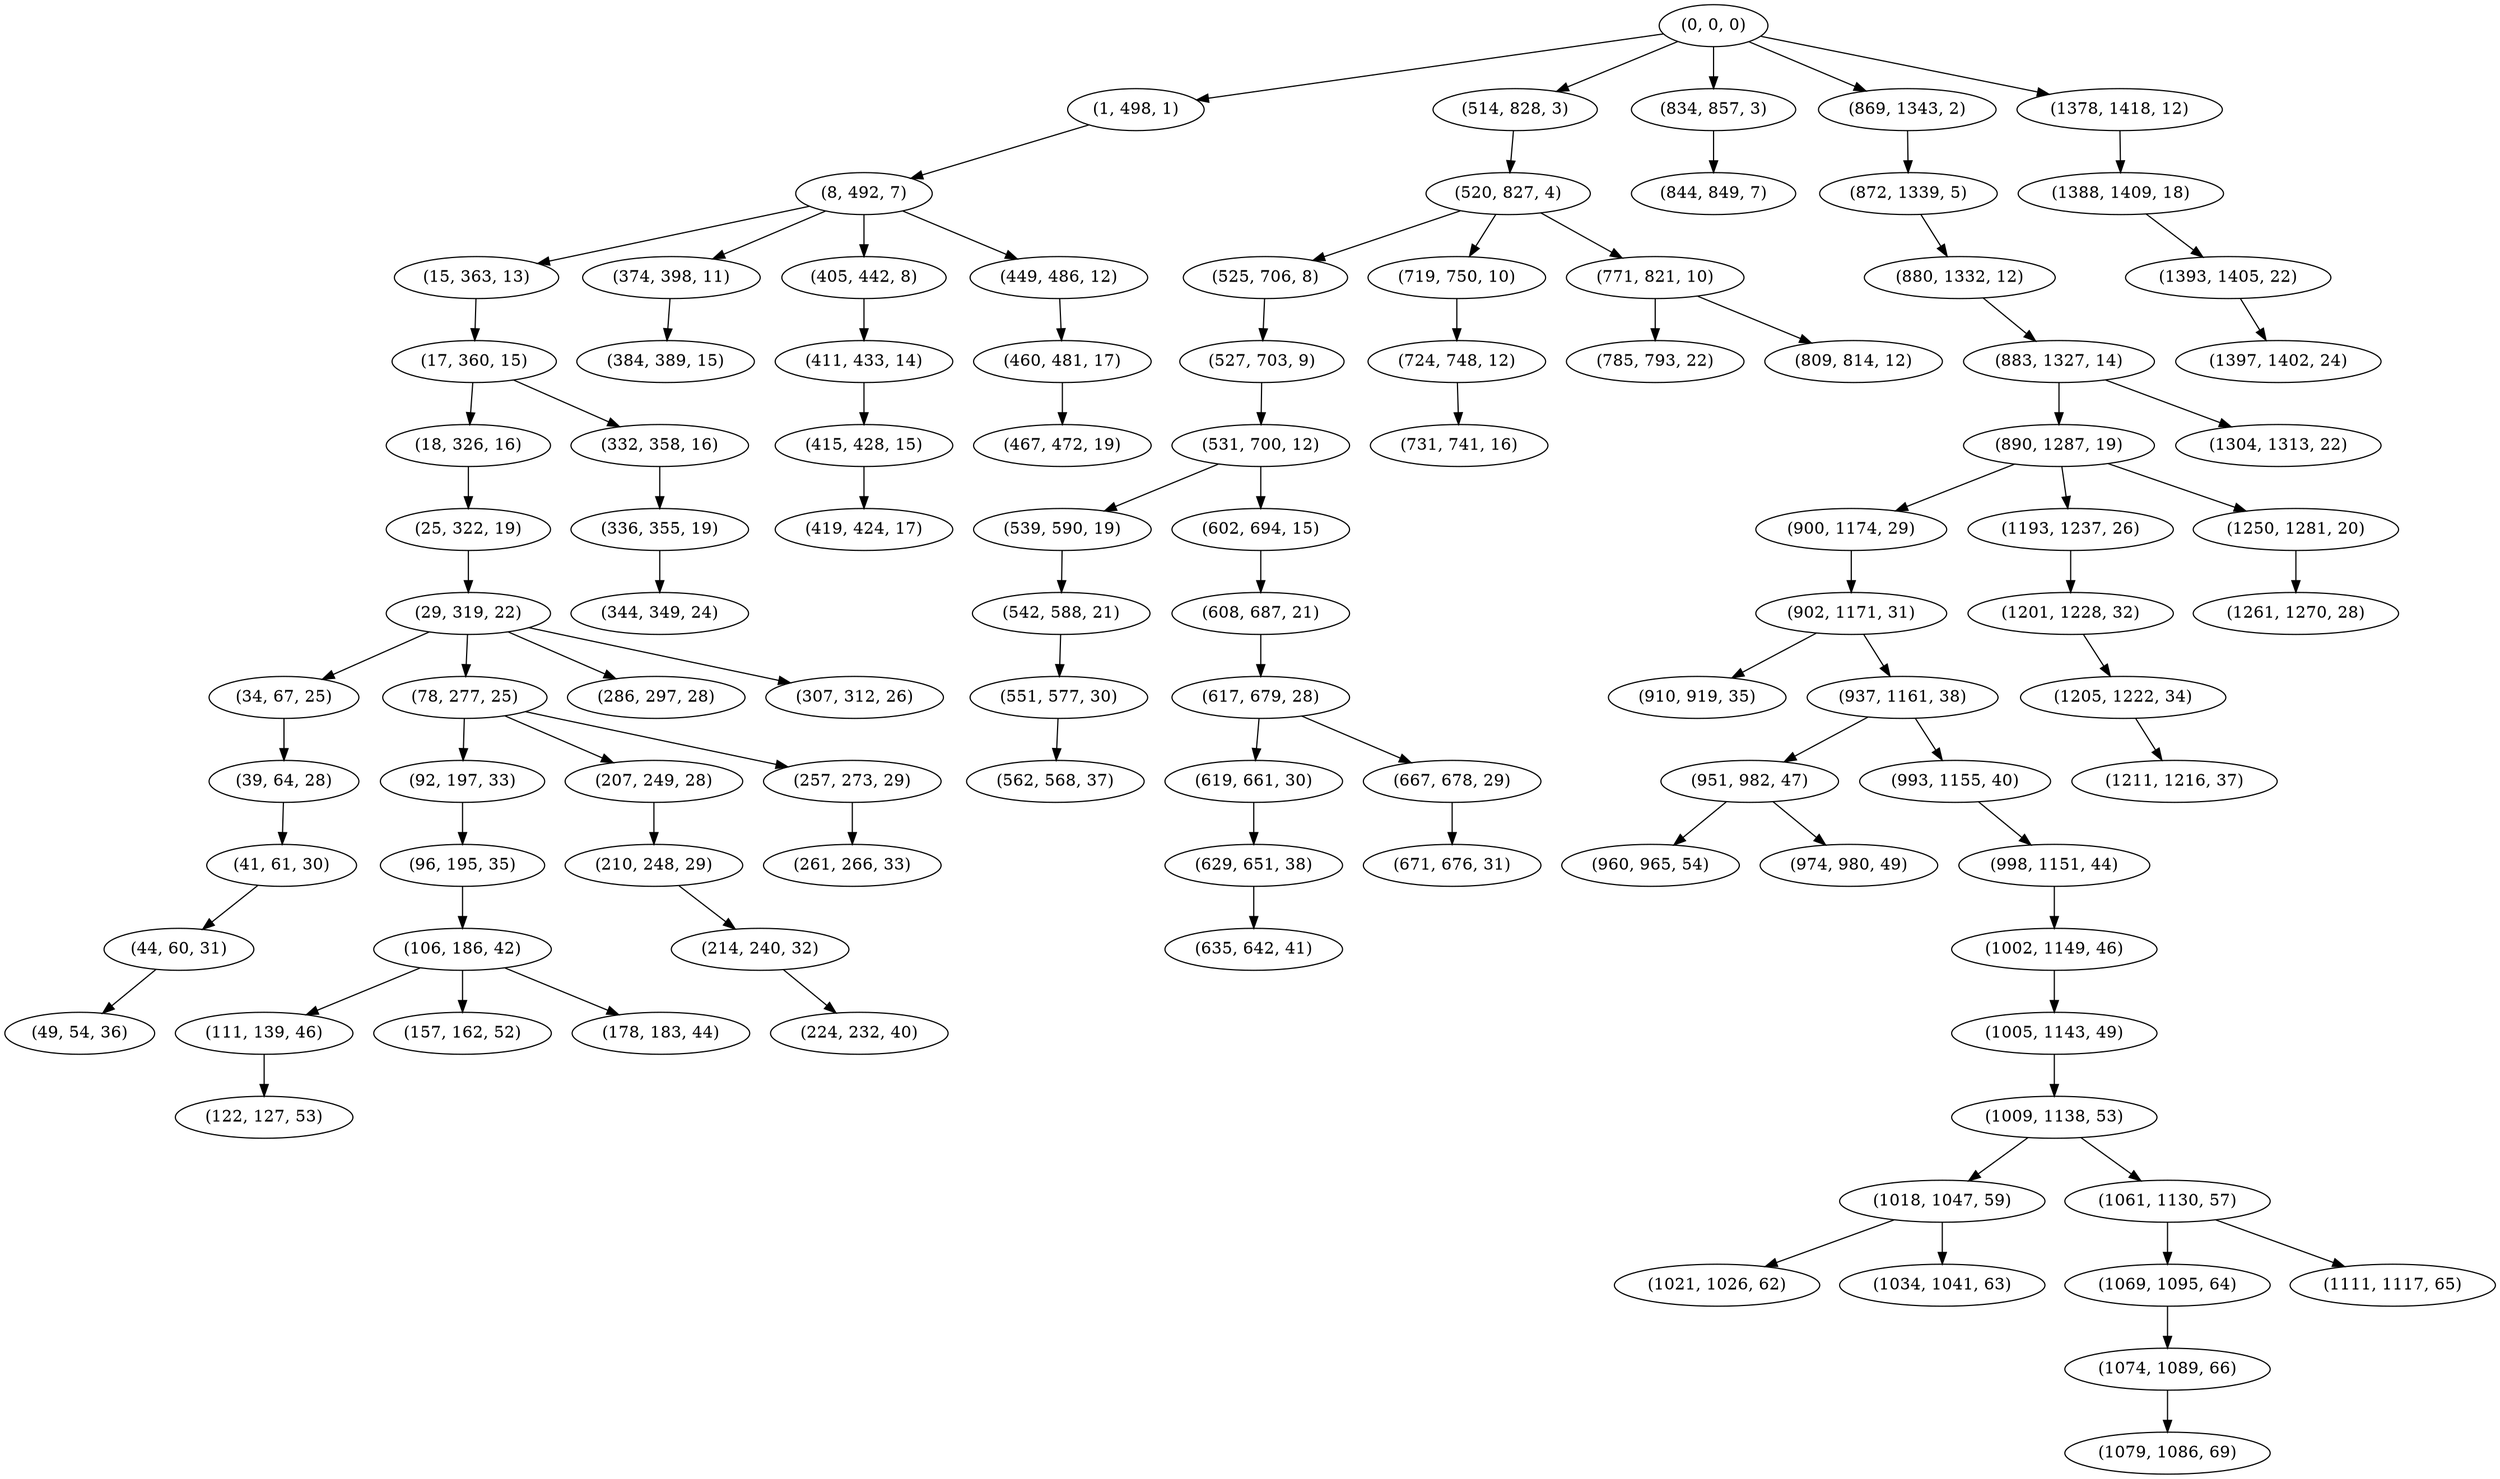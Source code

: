 digraph tree {
    "(0, 0, 0)";
    "(1, 498, 1)";
    "(8, 492, 7)";
    "(15, 363, 13)";
    "(17, 360, 15)";
    "(18, 326, 16)";
    "(25, 322, 19)";
    "(29, 319, 22)";
    "(34, 67, 25)";
    "(39, 64, 28)";
    "(41, 61, 30)";
    "(44, 60, 31)";
    "(49, 54, 36)";
    "(78, 277, 25)";
    "(92, 197, 33)";
    "(96, 195, 35)";
    "(106, 186, 42)";
    "(111, 139, 46)";
    "(122, 127, 53)";
    "(157, 162, 52)";
    "(178, 183, 44)";
    "(207, 249, 28)";
    "(210, 248, 29)";
    "(214, 240, 32)";
    "(224, 232, 40)";
    "(257, 273, 29)";
    "(261, 266, 33)";
    "(286, 297, 28)";
    "(307, 312, 26)";
    "(332, 358, 16)";
    "(336, 355, 19)";
    "(344, 349, 24)";
    "(374, 398, 11)";
    "(384, 389, 15)";
    "(405, 442, 8)";
    "(411, 433, 14)";
    "(415, 428, 15)";
    "(419, 424, 17)";
    "(449, 486, 12)";
    "(460, 481, 17)";
    "(467, 472, 19)";
    "(514, 828, 3)";
    "(520, 827, 4)";
    "(525, 706, 8)";
    "(527, 703, 9)";
    "(531, 700, 12)";
    "(539, 590, 19)";
    "(542, 588, 21)";
    "(551, 577, 30)";
    "(562, 568, 37)";
    "(602, 694, 15)";
    "(608, 687, 21)";
    "(617, 679, 28)";
    "(619, 661, 30)";
    "(629, 651, 38)";
    "(635, 642, 41)";
    "(667, 678, 29)";
    "(671, 676, 31)";
    "(719, 750, 10)";
    "(724, 748, 12)";
    "(731, 741, 16)";
    "(771, 821, 10)";
    "(785, 793, 22)";
    "(809, 814, 12)";
    "(834, 857, 3)";
    "(844, 849, 7)";
    "(869, 1343, 2)";
    "(872, 1339, 5)";
    "(880, 1332, 12)";
    "(883, 1327, 14)";
    "(890, 1287, 19)";
    "(900, 1174, 29)";
    "(902, 1171, 31)";
    "(910, 919, 35)";
    "(937, 1161, 38)";
    "(951, 982, 47)";
    "(960, 965, 54)";
    "(974, 980, 49)";
    "(993, 1155, 40)";
    "(998, 1151, 44)";
    "(1002, 1149, 46)";
    "(1005, 1143, 49)";
    "(1009, 1138, 53)";
    "(1018, 1047, 59)";
    "(1021, 1026, 62)";
    "(1034, 1041, 63)";
    "(1061, 1130, 57)";
    "(1069, 1095, 64)";
    "(1074, 1089, 66)";
    "(1079, 1086, 69)";
    "(1111, 1117, 65)";
    "(1193, 1237, 26)";
    "(1201, 1228, 32)";
    "(1205, 1222, 34)";
    "(1211, 1216, 37)";
    "(1250, 1281, 20)";
    "(1261, 1270, 28)";
    "(1304, 1313, 22)";
    "(1378, 1418, 12)";
    "(1388, 1409, 18)";
    "(1393, 1405, 22)";
    "(1397, 1402, 24)";
    "(0, 0, 0)" -> "(1, 498, 1)";
    "(0, 0, 0)" -> "(514, 828, 3)";
    "(0, 0, 0)" -> "(834, 857, 3)";
    "(0, 0, 0)" -> "(869, 1343, 2)";
    "(0, 0, 0)" -> "(1378, 1418, 12)";
    "(1, 498, 1)" -> "(8, 492, 7)";
    "(8, 492, 7)" -> "(15, 363, 13)";
    "(8, 492, 7)" -> "(374, 398, 11)";
    "(8, 492, 7)" -> "(405, 442, 8)";
    "(8, 492, 7)" -> "(449, 486, 12)";
    "(15, 363, 13)" -> "(17, 360, 15)";
    "(17, 360, 15)" -> "(18, 326, 16)";
    "(17, 360, 15)" -> "(332, 358, 16)";
    "(18, 326, 16)" -> "(25, 322, 19)";
    "(25, 322, 19)" -> "(29, 319, 22)";
    "(29, 319, 22)" -> "(34, 67, 25)";
    "(29, 319, 22)" -> "(78, 277, 25)";
    "(29, 319, 22)" -> "(286, 297, 28)";
    "(29, 319, 22)" -> "(307, 312, 26)";
    "(34, 67, 25)" -> "(39, 64, 28)";
    "(39, 64, 28)" -> "(41, 61, 30)";
    "(41, 61, 30)" -> "(44, 60, 31)";
    "(44, 60, 31)" -> "(49, 54, 36)";
    "(78, 277, 25)" -> "(92, 197, 33)";
    "(78, 277, 25)" -> "(207, 249, 28)";
    "(78, 277, 25)" -> "(257, 273, 29)";
    "(92, 197, 33)" -> "(96, 195, 35)";
    "(96, 195, 35)" -> "(106, 186, 42)";
    "(106, 186, 42)" -> "(111, 139, 46)";
    "(106, 186, 42)" -> "(157, 162, 52)";
    "(106, 186, 42)" -> "(178, 183, 44)";
    "(111, 139, 46)" -> "(122, 127, 53)";
    "(207, 249, 28)" -> "(210, 248, 29)";
    "(210, 248, 29)" -> "(214, 240, 32)";
    "(214, 240, 32)" -> "(224, 232, 40)";
    "(257, 273, 29)" -> "(261, 266, 33)";
    "(332, 358, 16)" -> "(336, 355, 19)";
    "(336, 355, 19)" -> "(344, 349, 24)";
    "(374, 398, 11)" -> "(384, 389, 15)";
    "(405, 442, 8)" -> "(411, 433, 14)";
    "(411, 433, 14)" -> "(415, 428, 15)";
    "(415, 428, 15)" -> "(419, 424, 17)";
    "(449, 486, 12)" -> "(460, 481, 17)";
    "(460, 481, 17)" -> "(467, 472, 19)";
    "(514, 828, 3)" -> "(520, 827, 4)";
    "(520, 827, 4)" -> "(525, 706, 8)";
    "(520, 827, 4)" -> "(719, 750, 10)";
    "(520, 827, 4)" -> "(771, 821, 10)";
    "(525, 706, 8)" -> "(527, 703, 9)";
    "(527, 703, 9)" -> "(531, 700, 12)";
    "(531, 700, 12)" -> "(539, 590, 19)";
    "(531, 700, 12)" -> "(602, 694, 15)";
    "(539, 590, 19)" -> "(542, 588, 21)";
    "(542, 588, 21)" -> "(551, 577, 30)";
    "(551, 577, 30)" -> "(562, 568, 37)";
    "(602, 694, 15)" -> "(608, 687, 21)";
    "(608, 687, 21)" -> "(617, 679, 28)";
    "(617, 679, 28)" -> "(619, 661, 30)";
    "(617, 679, 28)" -> "(667, 678, 29)";
    "(619, 661, 30)" -> "(629, 651, 38)";
    "(629, 651, 38)" -> "(635, 642, 41)";
    "(667, 678, 29)" -> "(671, 676, 31)";
    "(719, 750, 10)" -> "(724, 748, 12)";
    "(724, 748, 12)" -> "(731, 741, 16)";
    "(771, 821, 10)" -> "(785, 793, 22)";
    "(771, 821, 10)" -> "(809, 814, 12)";
    "(834, 857, 3)" -> "(844, 849, 7)";
    "(869, 1343, 2)" -> "(872, 1339, 5)";
    "(872, 1339, 5)" -> "(880, 1332, 12)";
    "(880, 1332, 12)" -> "(883, 1327, 14)";
    "(883, 1327, 14)" -> "(890, 1287, 19)";
    "(883, 1327, 14)" -> "(1304, 1313, 22)";
    "(890, 1287, 19)" -> "(900, 1174, 29)";
    "(890, 1287, 19)" -> "(1193, 1237, 26)";
    "(890, 1287, 19)" -> "(1250, 1281, 20)";
    "(900, 1174, 29)" -> "(902, 1171, 31)";
    "(902, 1171, 31)" -> "(910, 919, 35)";
    "(902, 1171, 31)" -> "(937, 1161, 38)";
    "(937, 1161, 38)" -> "(951, 982, 47)";
    "(937, 1161, 38)" -> "(993, 1155, 40)";
    "(951, 982, 47)" -> "(960, 965, 54)";
    "(951, 982, 47)" -> "(974, 980, 49)";
    "(993, 1155, 40)" -> "(998, 1151, 44)";
    "(998, 1151, 44)" -> "(1002, 1149, 46)";
    "(1002, 1149, 46)" -> "(1005, 1143, 49)";
    "(1005, 1143, 49)" -> "(1009, 1138, 53)";
    "(1009, 1138, 53)" -> "(1018, 1047, 59)";
    "(1009, 1138, 53)" -> "(1061, 1130, 57)";
    "(1018, 1047, 59)" -> "(1021, 1026, 62)";
    "(1018, 1047, 59)" -> "(1034, 1041, 63)";
    "(1061, 1130, 57)" -> "(1069, 1095, 64)";
    "(1061, 1130, 57)" -> "(1111, 1117, 65)";
    "(1069, 1095, 64)" -> "(1074, 1089, 66)";
    "(1074, 1089, 66)" -> "(1079, 1086, 69)";
    "(1193, 1237, 26)" -> "(1201, 1228, 32)";
    "(1201, 1228, 32)" -> "(1205, 1222, 34)";
    "(1205, 1222, 34)" -> "(1211, 1216, 37)";
    "(1250, 1281, 20)" -> "(1261, 1270, 28)";
    "(1378, 1418, 12)" -> "(1388, 1409, 18)";
    "(1388, 1409, 18)" -> "(1393, 1405, 22)";
    "(1393, 1405, 22)" -> "(1397, 1402, 24)";
}
